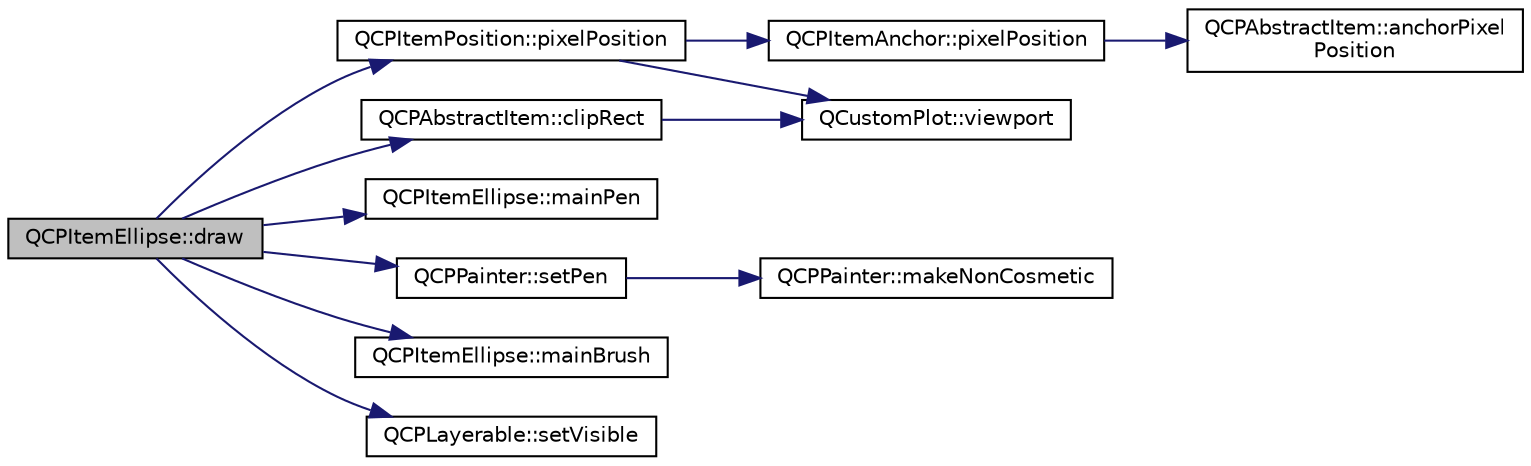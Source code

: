 digraph "QCPItemEllipse::draw"
{
  edge [fontname="Helvetica",fontsize="10",labelfontname="Helvetica",labelfontsize="10"];
  node [fontname="Helvetica",fontsize="10",shape=record];
  rankdir="LR";
  Node24 [label="QCPItemEllipse::draw",height=0.2,width=0.4,color="black", fillcolor="grey75", style="filled", fontcolor="black"];
  Node24 -> Node25 [color="midnightblue",fontsize="10",style="solid",fontname="Helvetica"];
  Node25 [label="QCPItemPosition::pixelPosition",height=0.2,width=0.4,color="black", fillcolor="white", style="filled",URL="$class_q_c_p_item_position.html#a8be9a4787635433edecc75164beb748d"];
  Node25 -> Node26 [color="midnightblue",fontsize="10",style="solid",fontname="Helvetica"];
  Node26 [label="QCPItemAnchor::pixelPosition",height=0.2,width=0.4,color="black", fillcolor="white", style="filled",URL="$class_q_c_p_item_anchor.html#a06dcfb7220d26eee93eef56ae66582cb"];
  Node26 -> Node27 [color="midnightblue",fontsize="10",style="solid",fontname="Helvetica"];
  Node27 [label="QCPAbstractItem::anchorPixel\lPosition",height=0.2,width=0.4,color="black", fillcolor="white", style="filled",URL="$class_q_c_p_abstract_item.html#ada5bad4e1196c4fc0d0d12328e24b8f2"];
  Node25 -> Node28 [color="midnightblue",fontsize="10",style="solid",fontname="Helvetica"];
  Node28 [label="QCustomPlot::viewport",height=0.2,width=0.4,color="black", fillcolor="white", style="filled",URL="$class_q_custom_plot.html#a19842409b18f556b256d05e97fffc670"];
  Node24 -> Node29 [color="midnightblue",fontsize="10",style="solid",fontname="Helvetica"];
  Node29 [label="QCPAbstractItem::clipRect",height=0.2,width=0.4,color="black", fillcolor="white", style="filled",URL="$class_q_c_p_abstract_item.html#a6ad60000f29afe11035e1f791dcbd45a"];
  Node29 -> Node28 [color="midnightblue",fontsize="10",style="solid",fontname="Helvetica"];
  Node24 -> Node30 [color="midnightblue",fontsize="10",style="solid",fontname="Helvetica"];
  Node30 [label="QCPItemEllipse::mainPen",height=0.2,width=0.4,color="black", fillcolor="white", style="filled",URL="$class_q_c_p_item_ellipse.html#a9c11717026dfd685c83a9650666b7181"];
  Node24 -> Node31 [color="midnightblue",fontsize="10",style="solid",fontname="Helvetica"];
  Node31 [label="QCPPainter::setPen",height=0.2,width=0.4,color="black", fillcolor="white", style="filled",URL="$class_q_c_p_painter.html#af9c7a4cd1791403901f8c5b82a150195"];
  Node31 -> Node32 [color="midnightblue",fontsize="10",style="solid",fontname="Helvetica"];
  Node32 [label="QCPPainter::makeNonCosmetic",height=0.2,width=0.4,color="black", fillcolor="white", style="filled",URL="$class_q_c_p_painter.html#a7e63fbcf47e35c6f2ecd11b8fef7c7d8"];
  Node24 -> Node33 [color="midnightblue",fontsize="10",style="solid",fontname="Helvetica"];
  Node33 [label="QCPItemEllipse::mainBrush",height=0.2,width=0.4,color="black", fillcolor="white", style="filled",URL="$class_q_c_p_item_ellipse.html#a6218bdf5e703f609b934b0bf9c8d0971"];
  Node24 -> Node34 [color="midnightblue",fontsize="10",style="solid",fontname="Helvetica"];
  Node34 [label="QCPLayerable::setVisible",height=0.2,width=0.4,color="black", fillcolor="white", style="filled",URL="$class_q_c_p_layerable.html#a3bed99ddc396b48ce3ebfdc0418744f8"];
}

